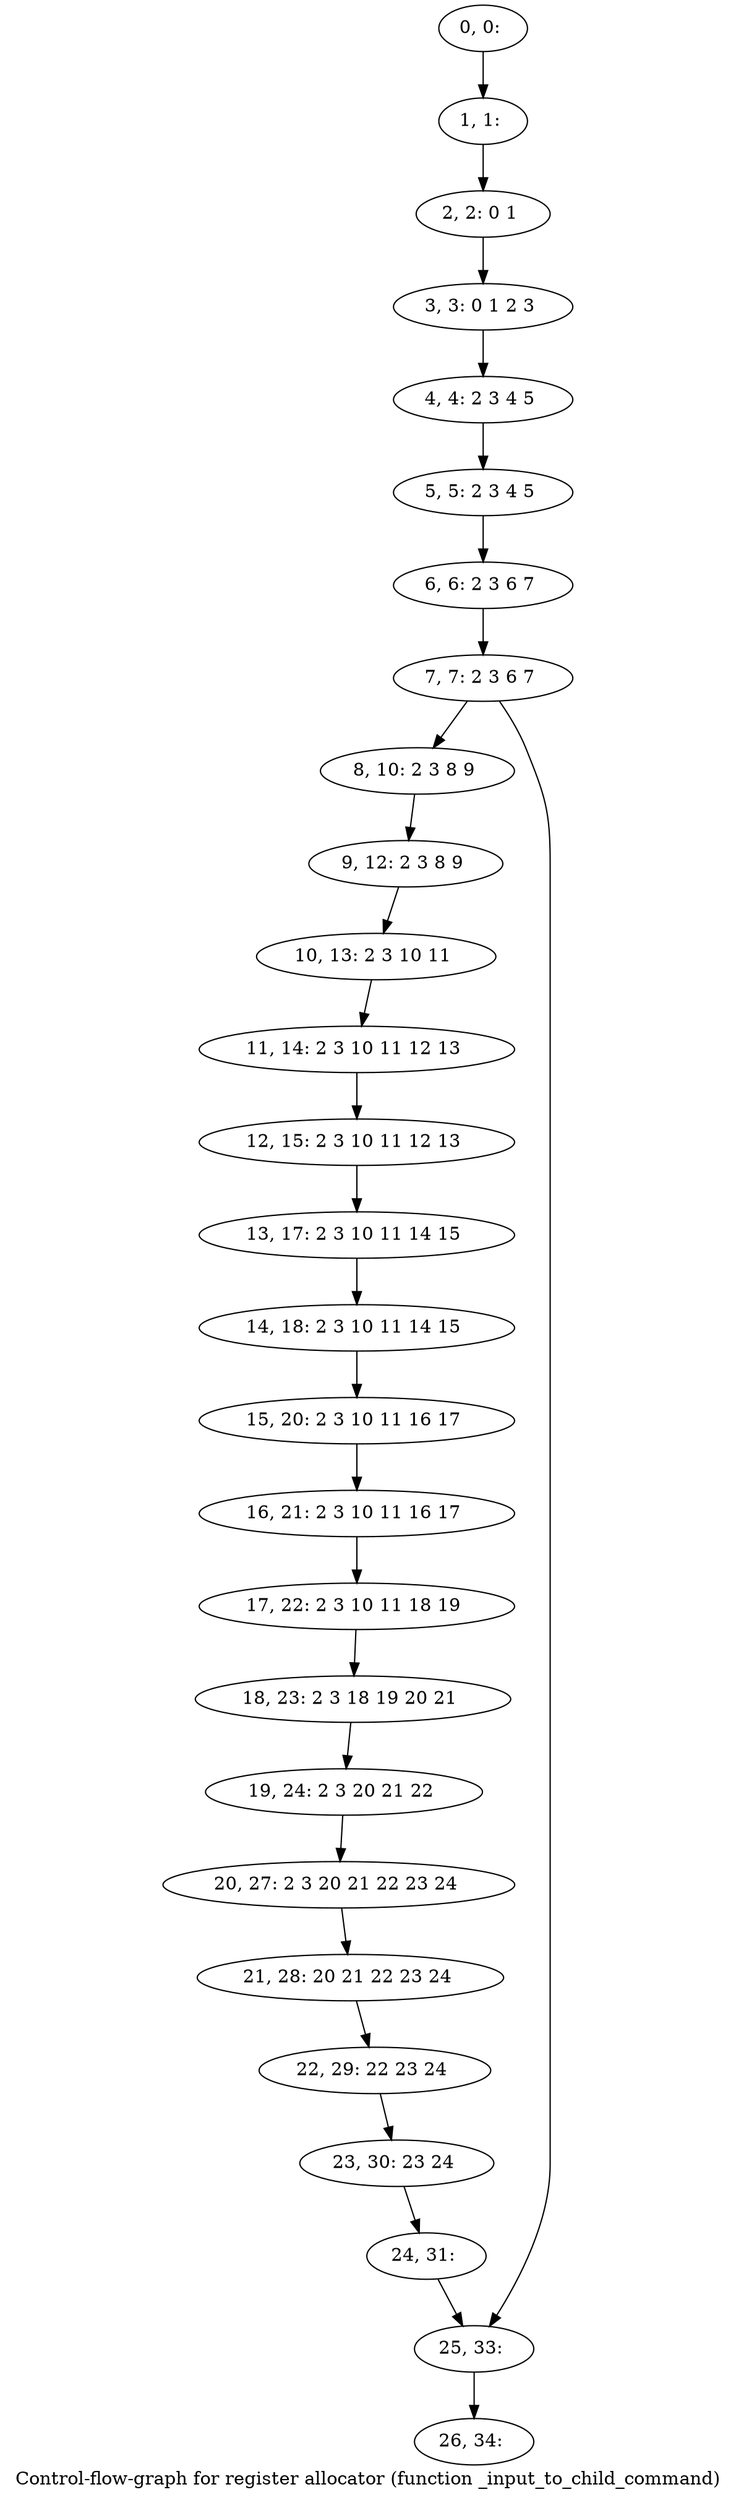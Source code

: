 digraph G {
graph [label="Control-flow-graph for register allocator (function _input_to_child_command)"]
0[label="0, 0: "];
1[label="1, 1: "];
2[label="2, 2: 0 1 "];
3[label="3, 3: 0 1 2 3 "];
4[label="4, 4: 2 3 4 5 "];
5[label="5, 5: 2 3 4 5 "];
6[label="6, 6: 2 3 6 7 "];
7[label="7, 7: 2 3 6 7 "];
8[label="8, 10: 2 3 8 9 "];
9[label="9, 12: 2 3 8 9 "];
10[label="10, 13: 2 3 10 11 "];
11[label="11, 14: 2 3 10 11 12 13 "];
12[label="12, 15: 2 3 10 11 12 13 "];
13[label="13, 17: 2 3 10 11 14 15 "];
14[label="14, 18: 2 3 10 11 14 15 "];
15[label="15, 20: 2 3 10 11 16 17 "];
16[label="16, 21: 2 3 10 11 16 17 "];
17[label="17, 22: 2 3 10 11 18 19 "];
18[label="18, 23: 2 3 18 19 20 21 "];
19[label="19, 24: 2 3 20 21 22 "];
20[label="20, 27: 2 3 20 21 22 23 24 "];
21[label="21, 28: 20 21 22 23 24 "];
22[label="22, 29: 22 23 24 "];
23[label="23, 30: 23 24 "];
24[label="24, 31: "];
25[label="25, 33: "];
26[label="26, 34: "];
0->1 ;
1->2 ;
2->3 ;
3->4 ;
4->5 ;
5->6 ;
6->7 ;
7->8 ;
7->25 ;
8->9 ;
9->10 ;
10->11 ;
11->12 ;
12->13 ;
13->14 ;
14->15 ;
15->16 ;
16->17 ;
17->18 ;
18->19 ;
19->20 ;
20->21 ;
21->22 ;
22->23 ;
23->24 ;
24->25 ;
25->26 ;
}
